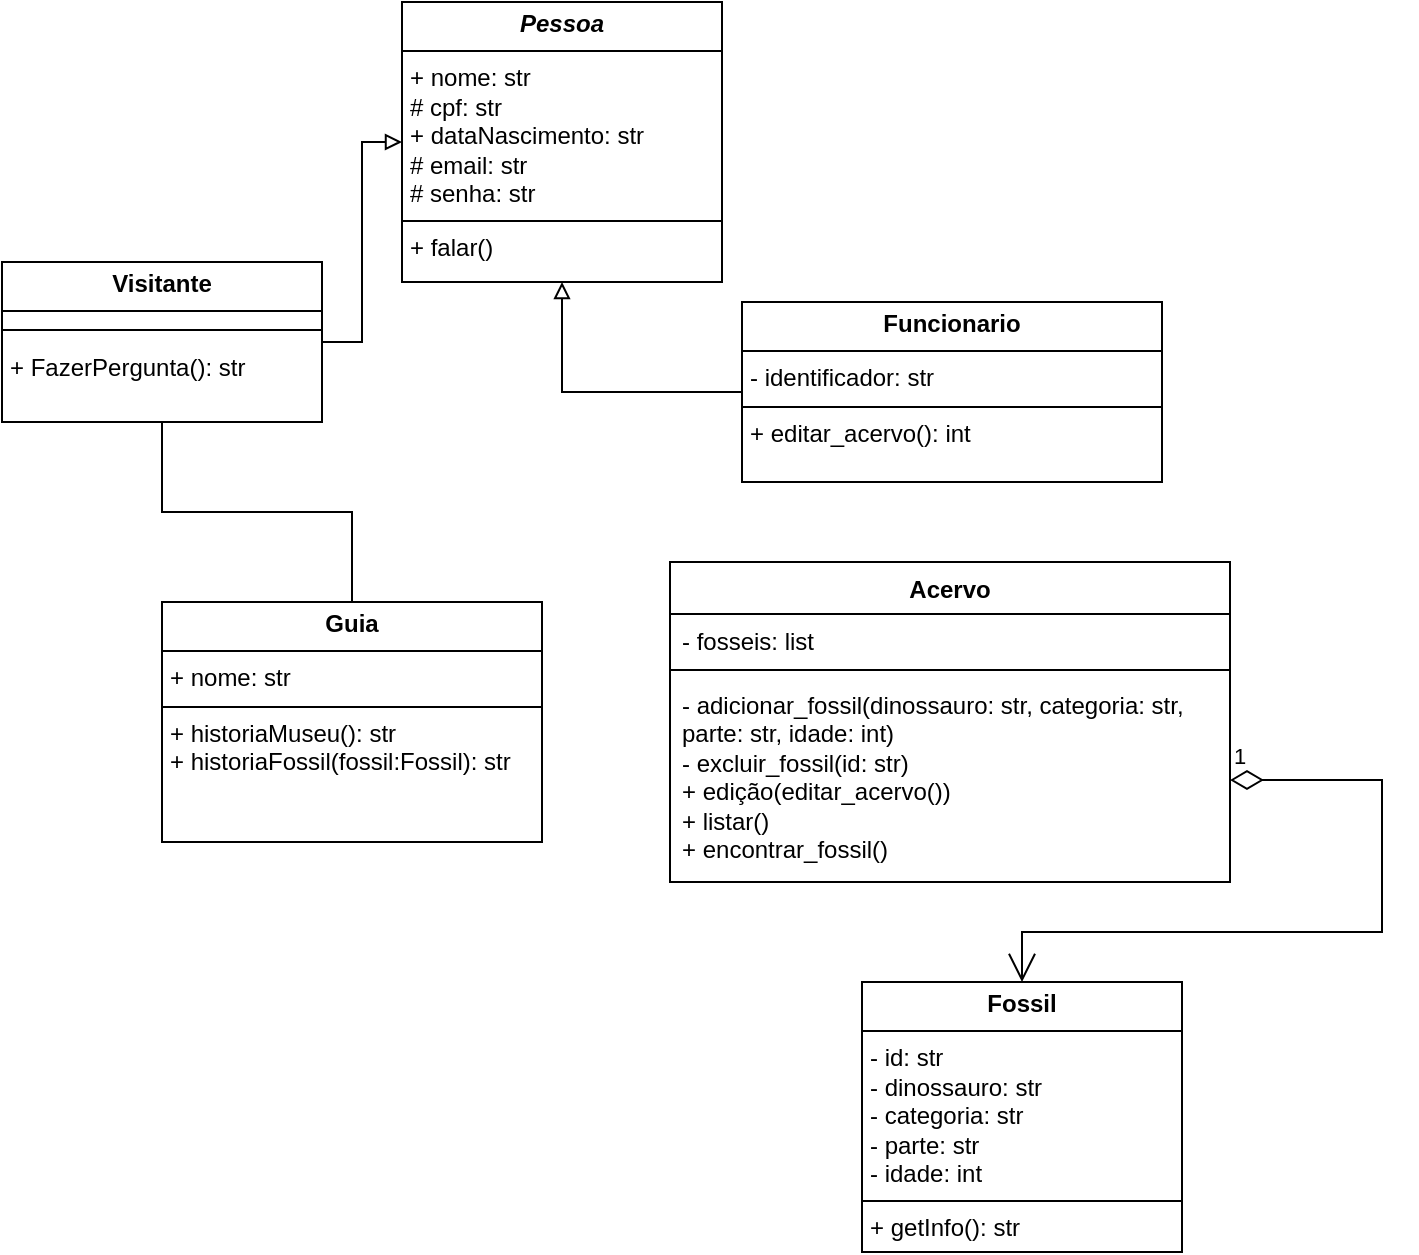 <mxfile version="25.0.3">
  <diagram name="Página-1" id="xMBLjgHwu8_9Ey4e87Mu">
    <mxGraphModel dx="914" dy="434" grid="1" gridSize="10" guides="1" tooltips="1" connect="1" arrows="1" fold="1" page="1" pageScale="1" pageWidth="827" pageHeight="1169" math="0" shadow="0">
      <root>
        <mxCell id="0" />
        <mxCell id="1" parent="0" />
        <mxCell id="QGTMMUV1N1az6ob_RiHV-1" value="&lt;p style=&quot;margin:0px;margin-top:4px;text-align:center;&quot;&gt;&lt;b&gt;&lt;i&gt;Pessoa&lt;/i&gt;&lt;/b&gt;&lt;/p&gt;&lt;hr size=&quot;1&quot; style=&quot;border-style:solid;&quot;&gt;&lt;p style=&quot;margin:0px;margin-left:4px;&quot;&gt;+ nome: str&lt;/p&gt;&lt;p style=&quot;margin:0px;margin-left:4px;&quot;&gt;# cpf: str&lt;/p&gt;&lt;p style=&quot;margin:0px;margin-left:4px;&quot;&gt;+ dataNascimento: str&lt;/p&gt;&lt;p style=&quot;margin:0px;margin-left:4px;&quot;&gt;# email: str&lt;/p&gt;&lt;p style=&quot;margin:0px;margin-left:4px;&quot;&gt;# senha: str&lt;/p&gt;&lt;hr size=&quot;1&quot; style=&quot;border-style:solid;&quot;&gt;&lt;p style=&quot;margin:0px;margin-left:4px;&quot;&gt;+ falar()&lt;/p&gt;" style="verticalAlign=top;align=left;overflow=fill;html=1;whiteSpace=wrap;" parent="1" vertex="1">
          <mxGeometry x="280" y="90" width="160" height="140" as="geometry" />
        </mxCell>
        <mxCell id="ZSzZyokpukPjl3Q3LuYp-15" style="edgeStyle=orthogonalEdgeStyle;rounded=0;orthogonalLoop=1;jettySize=auto;html=1;endArrow=none;endFill=0;" edge="1" parent="1" source="QGTMMUV1N1az6ob_RiHV-2" target="QGTMMUV1N1az6ob_RiHV-6">
          <mxGeometry relative="1" as="geometry" />
        </mxCell>
        <mxCell id="QGTMMUV1N1az6ob_RiHV-2" value="&lt;p style=&quot;margin:0px;margin-top:4px;text-align:center;&quot;&gt;&lt;b&gt;Visitante&lt;/b&gt;&lt;/p&gt;&lt;hr size=&quot;1&quot; style=&quot;border-style:solid;&quot;&gt;&lt;p style=&quot;margin:0px;margin-left:4px;&quot;&gt;&lt;br&gt;&lt;/p&gt;&lt;p style=&quot;margin:0px;margin-left:4px;&quot;&gt;+ FazerPergunta(): str&lt;/p&gt;&lt;p style=&quot;margin:0px;margin-left:4px;&quot;&gt;&lt;br&gt;&lt;/p&gt;" style="verticalAlign=top;align=left;overflow=fill;html=1;whiteSpace=wrap;" parent="1" vertex="1">
          <mxGeometry x="80" y="220" width="160" height="80" as="geometry" />
        </mxCell>
        <mxCell id="ZSzZyokpukPjl3Q3LuYp-9" style="edgeStyle=orthogonalEdgeStyle;rounded=0;orthogonalLoop=1;jettySize=auto;html=1;endArrow=block;endFill=0;" edge="1" parent="1" source="QGTMMUV1N1az6ob_RiHV-4" target="QGTMMUV1N1az6ob_RiHV-1">
          <mxGeometry relative="1" as="geometry" />
        </mxCell>
        <mxCell id="QGTMMUV1N1az6ob_RiHV-4" value="&lt;p style=&quot;margin:0px;margin-top:4px;text-align:center;&quot;&gt;&lt;b&gt;Funcionario&lt;/b&gt;&lt;/p&gt;&lt;hr size=&quot;1&quot; style=&quot;border-style:solid;&quot;&gt;&lt;p style=&quot;margin:0px;margin-left:4px;&quot;&gt;- identificador: str&lt;/p&gt;&lt;hr size=&quot;1&quot; style=&quot;border-style:solid;&quot;&gt;&lt;p style=&quot;margin:0px;margin-left:4px;&quot;&gt;+ editar_acervo(): int&lt;/p&gt;" style="verticalAlign=top;align=left;overflow=fill;html=1;whiteSpace=wrap;" parent="1" vertex="1">
          <mxGeometry x="450" y="240" width="210" height="90" as="geometry" />
        </mxCell>
        <mxCell id="QGTMMUV1N1az6ob_RiHV-6" value="&lt;p style=&quot;margin:0px;margin-top:4px;text-align:center;&quot;&gt;&lt;b&gt;Guia&lt;/b&gt;&lt;/p&gt;&lt;hr size=&quot;1&quot; style=&quot;border-style:solid;&quot;&gt;&lt;p style=&quot;margin:0px;margin-left:4px;&quot;&gt;+ nome: str&lt;/p&gt;&lt;hr size=&quot;1&quot; style=&quot;border-style:solid;&quot;&gt;&lt;p style=&quot;margin:0px;margin-left:4px;&quot;&gt;+ historiaMuseu(): str&lt;/p&gt;&lt;p style=&quot;margin:0px;margin-left:4px;&quot;&gt;+ historiaFossil(fossil:Fossil): str&lt;/p&gt;" style="verticalAlign=top;align=left;overflow=fill;html=1;whiteSpace=wrap;" parent="1" vertex="1">
          <mxGeometry x="160" y="390" width="190" height="120" as="geometry" />
        </mxCell>
        <mxCell id="QGTMMUV1N1az6ob_RiHV-7" value="&lt;p style=&quot;margin:0px;margin-top:4px;text-align:center;&quot;&gt;&lt;b&gt;Fossil&lt;/b&gt;&lt;/p&gt;&lt;hr size=&quot;1&quot; style=&quot;border-style:solid;&quot;&gt;&lt;p style=&quot;margin:0px;margin-left:4px;&quot;&gt;- id: str&lt;/p&gt;&lt;p style=&quot;margin:0px;margin-left:4px;&quot;&gt;- dinossauro: str&lt;/p&gt;&lt;p style=&quot;margin:0px;margin-left:4px;&quot;&gt;- categoria: str&lt;/p&gt;&lt;p style=&quot;margin:0px;margin-left:4px;&quot;&gt;- parte: str&lt;/p&gt;&lt;p style=&quot;margin:0px;margin-left:4px;&quot;&gt;- idade: int&lt;/p&gt;&lt;hr size=&quot;1&quot; style=&quot;border-style:solid;&quot;&gt;&lt;p style=&quot;margin:0px;margin-left:4px;&quot;&gt;+ getInfo(): str&lt;/p&gt;" style="verticalAlign=top;align=left;overflow=fill;html=1;whiteSpace=wrap;" parent="1" vertex="1">
          <mxGeometry x="510" y="580" width="160" height="135" as="geometry" />
        </mxCell>
        <mxCell id="ZSzZyokpukPjl3Q3LuYp-1" value="Acervo" style="swimlane;fontStyle=1;align=center;verticalAlign=top;childLayout=stackLayout;horizontal=1;startSize=26;horizontalStack=0;resizeParent=1;resizeParentMax=0;resizeLast=0;collapsible=1;marginBottom=0;whiteSpace=wrap;html=1;" vertex="1" parent="1">
          <mxGeometry x="414" y="370" width="280" height="160" as="geometry" />
        </mxCell>
        <mxCell id="ZSzZyokpukPjl3Q3LuYp-2" value="&lt;div&gt;&lt;span style=&quot;background-color: initial;&quot;&gt;- fosseis: list&lt;/span&gt;&lt;/div&gt;&lt;div&gt;&lt;span style=&quot;background-color: initial;&quot;&gt;&lt;br&gt;&lt;/span&gt;&lt;/div&gt;&lt;div&gt;&lt;span style=&quot;background-color: initial;&quot;&gt;&lt;br&gt;&lt;/span&gt;&lt;/div&gt;" style="text;strokeColor=none;fillColor=none;align=left;verticalAlign=top;spacingLeft=4;spacingRight=4;overflow=hidden;rotatable=0;points=[[0,0.5],[1,0.5]];portConstraint=eastwest;whiteSpace=wrap;html=1;" vertex="1" parent="ZSzZyokpukPjl3Q3LuYp-1">
          <mxGeometry y="26" width="280" height="24" as="geometry" />
        </mxCell>
        <mxCell id="ZSzZyokpukPjl3Q3LuYp-3" value="" style="line;strokeWidth=1;fillColor=none;align=left;verticalAlign=middle;spacingTop=-1;spacingLeft=3;spacingRight=3;rotatable=0;labelPosition=right;points=[];portConstraint=eastwest;strokeColor=inherit;" vertex="1" parent="ZSzZyokpukPjl3Q3LuYp-1">
          <mxGeometry y="50" width="280" height="8" as="geometry" />
        </mxCell>
        <mxCell id="ZSzZyokpukPjl3Q3LuYp-4" value="- adicionar_fossil(dinossauro: str, categoria: str, parte: str, idade: int)&lt;div&gt;- excluir_fossil(id: str)&lt;/div&gt;&lt;div&gt;+ edição(editar_acervo())&lt;/div&gt;&lt;div&gt;+ listar()&lt;/div&gt;&lt;div&gt;+ encontrar_fossil()&lt;/div&gt;&lt;div&gt;&lt;br&gt;&lt;/div&gt;&lt;div&gt;&lt;br&gt;&lt;/div&gt;" style="text;strokeColor=none;fillColor=none;align=left;verticalAlign=top;spacingLeft=4;spacingRight=4;overflow=hidden;rotatable=0;points=[[0,0.5],[1,0.5]];portConstraint=eastwest;whiteSpace=wrap;html=1;" vertex="1" parent="ZSzZyokpukPjl3Q3LuYp-1">
          <mxGeometry y="58" width="280" height="102" as="geometry" />
        </mxCell>
        <mxCell id="ZSzZyokpukPjl3Q3LuYp-10" style="edgeStyle=orthogonalEdgeStyle;rounded=0;orthogonalLoop=1;jettySize=auto;html=1;endArrow=block;endFill=0;" edge="1" parent="1" source="QGTMMUV1N1az6ob_RiHV-2" target="QGTMMUV1N1az6ob_RiHV-1">
          <mxGeometry relative="1" as="geometry" />
        </mxCell>
        <mxCell id="ZSzZyokpukPjl3Q3LuYp-11" value="" style="line;strokeWidth=1;fillColor=none;align=left;verticalAlign=middle;spacingTop=-1;spacingLeft=3;spacingRight=3;rotatable=0;labelPosition=right;points=[];portConstraint=eastwest;strokeColor=inherit;" vertex="1" parent="1">
          <mxGeometry x="80" y="250" width="160" height="8" as="geometry" />
        </mxCell>
        <mxCell id="ZSzZyokpukPjl3Q3LuYp-14" value="1" style="endArrow=open;html=1;endSize=12;startArrow=diamondThin;startSize=14;startFill=0;edgeStyle=orthogonalEdgeStyle;align=left;verticalAlign=bottom;rounded=0;" edge="1" parent="1" source="ZSzZyokpukPjl3Q3LuYp-4" target="QGTMMUV1N1az6ob_RiHV-7">
          <mxGeometry x="-1" y="3" relative="1" as="geometry">
            <mxPoint x="450" y="630" as="sourcePoint" />
            <mxPoint x="610" y="630" as="targetPoint" />
            <Array as="points">
              <mxPoint x="770" y="479" />
              <mxPoint x="770" y="555" />
              <mxPoint x="590" y="555" />
            </Array>
          </mxGeometry>
        </mxCell>
      </root>
    </mxGraphModel>
  </diagram>
</mxfile>
